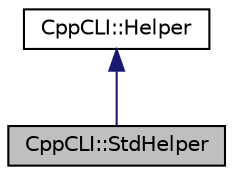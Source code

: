 digraph "CppCLI::StdHelper"
{
 // LATEX_PDF_SIZE
  edge [fontname="Helvetica",fontsize="10",labelfontname="Helvetica",labelfontsize="10"];
  node [fontname="Helvetica",fontsize="10",shape=record];
  Node1 [label="CppCLI::StdHelper",height=0.2,width=0.4,color="black", fillcolor="grey75", style="filled", fontcolor="black",tooltip=" "];
  Node2 -> Node1 [dir="back",color="midnightblue",fontsize="10",style="solid",fontname="Helvetica"];
  Node2 [label="CppCLI::Helper",height=0.2,width=0.4,color="black", fillcolor="white", style="filled",URL="$classCppCLI_1_1Helper.html",tooltip=" "];
}
